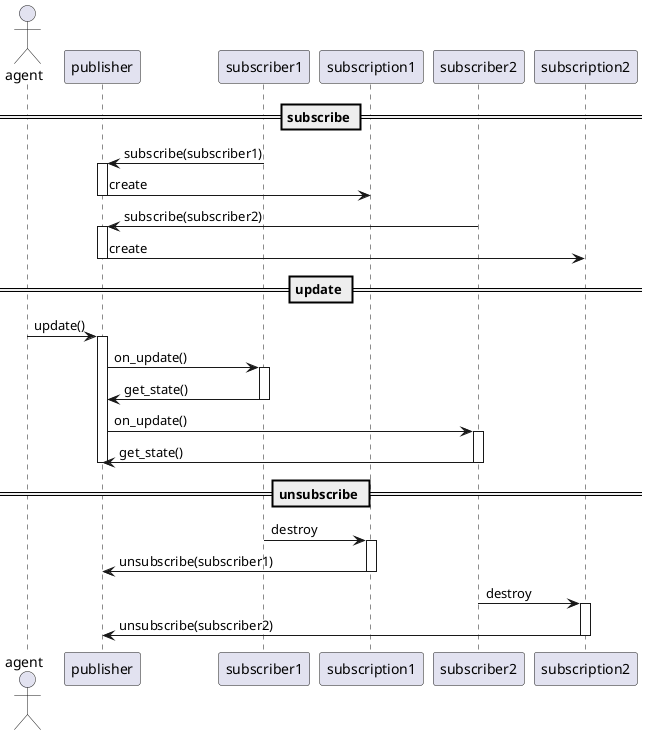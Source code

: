 @startuml
actor agent
participant publisher
participant subscriber1
participant subscription1
participant subscriber2
participant subscription2

== subscribe ==
subscriber1 -> publisher  : subscribe(subscriber1)
activate publisher
publisher -> subscription1 : create
deactivate publisher
subscriber2 -> publisher  : subscribe(subscriber2)
activate publisher
publisher -> subscription2 : create
deactivate publisher
== update ==
agent -> publisher : update()
activate publisher
publisher -> subscriber1 : on_update()
activate subscriber1
subscriber1 -> publisher : get_state()
deactivate subscriber1
publisher -> subscriber2 : on_update()
activate subscriber2
subscriber2 -> publisher : get_state()
deactivate subscriber2
deactivate publisher
== unsubscribe ==
subscriber1 -> subscription1 : destroy
activate subscription1
subscription1 ->publisher  : unsubscribe(subscriber1)
deactivate subscription1
subscriber2 -> subscription2 : destroy
activate subscription2
subscription2 -> publisher  : unsubscribe(subscriber2)
deactivate subscription2
@enduml
